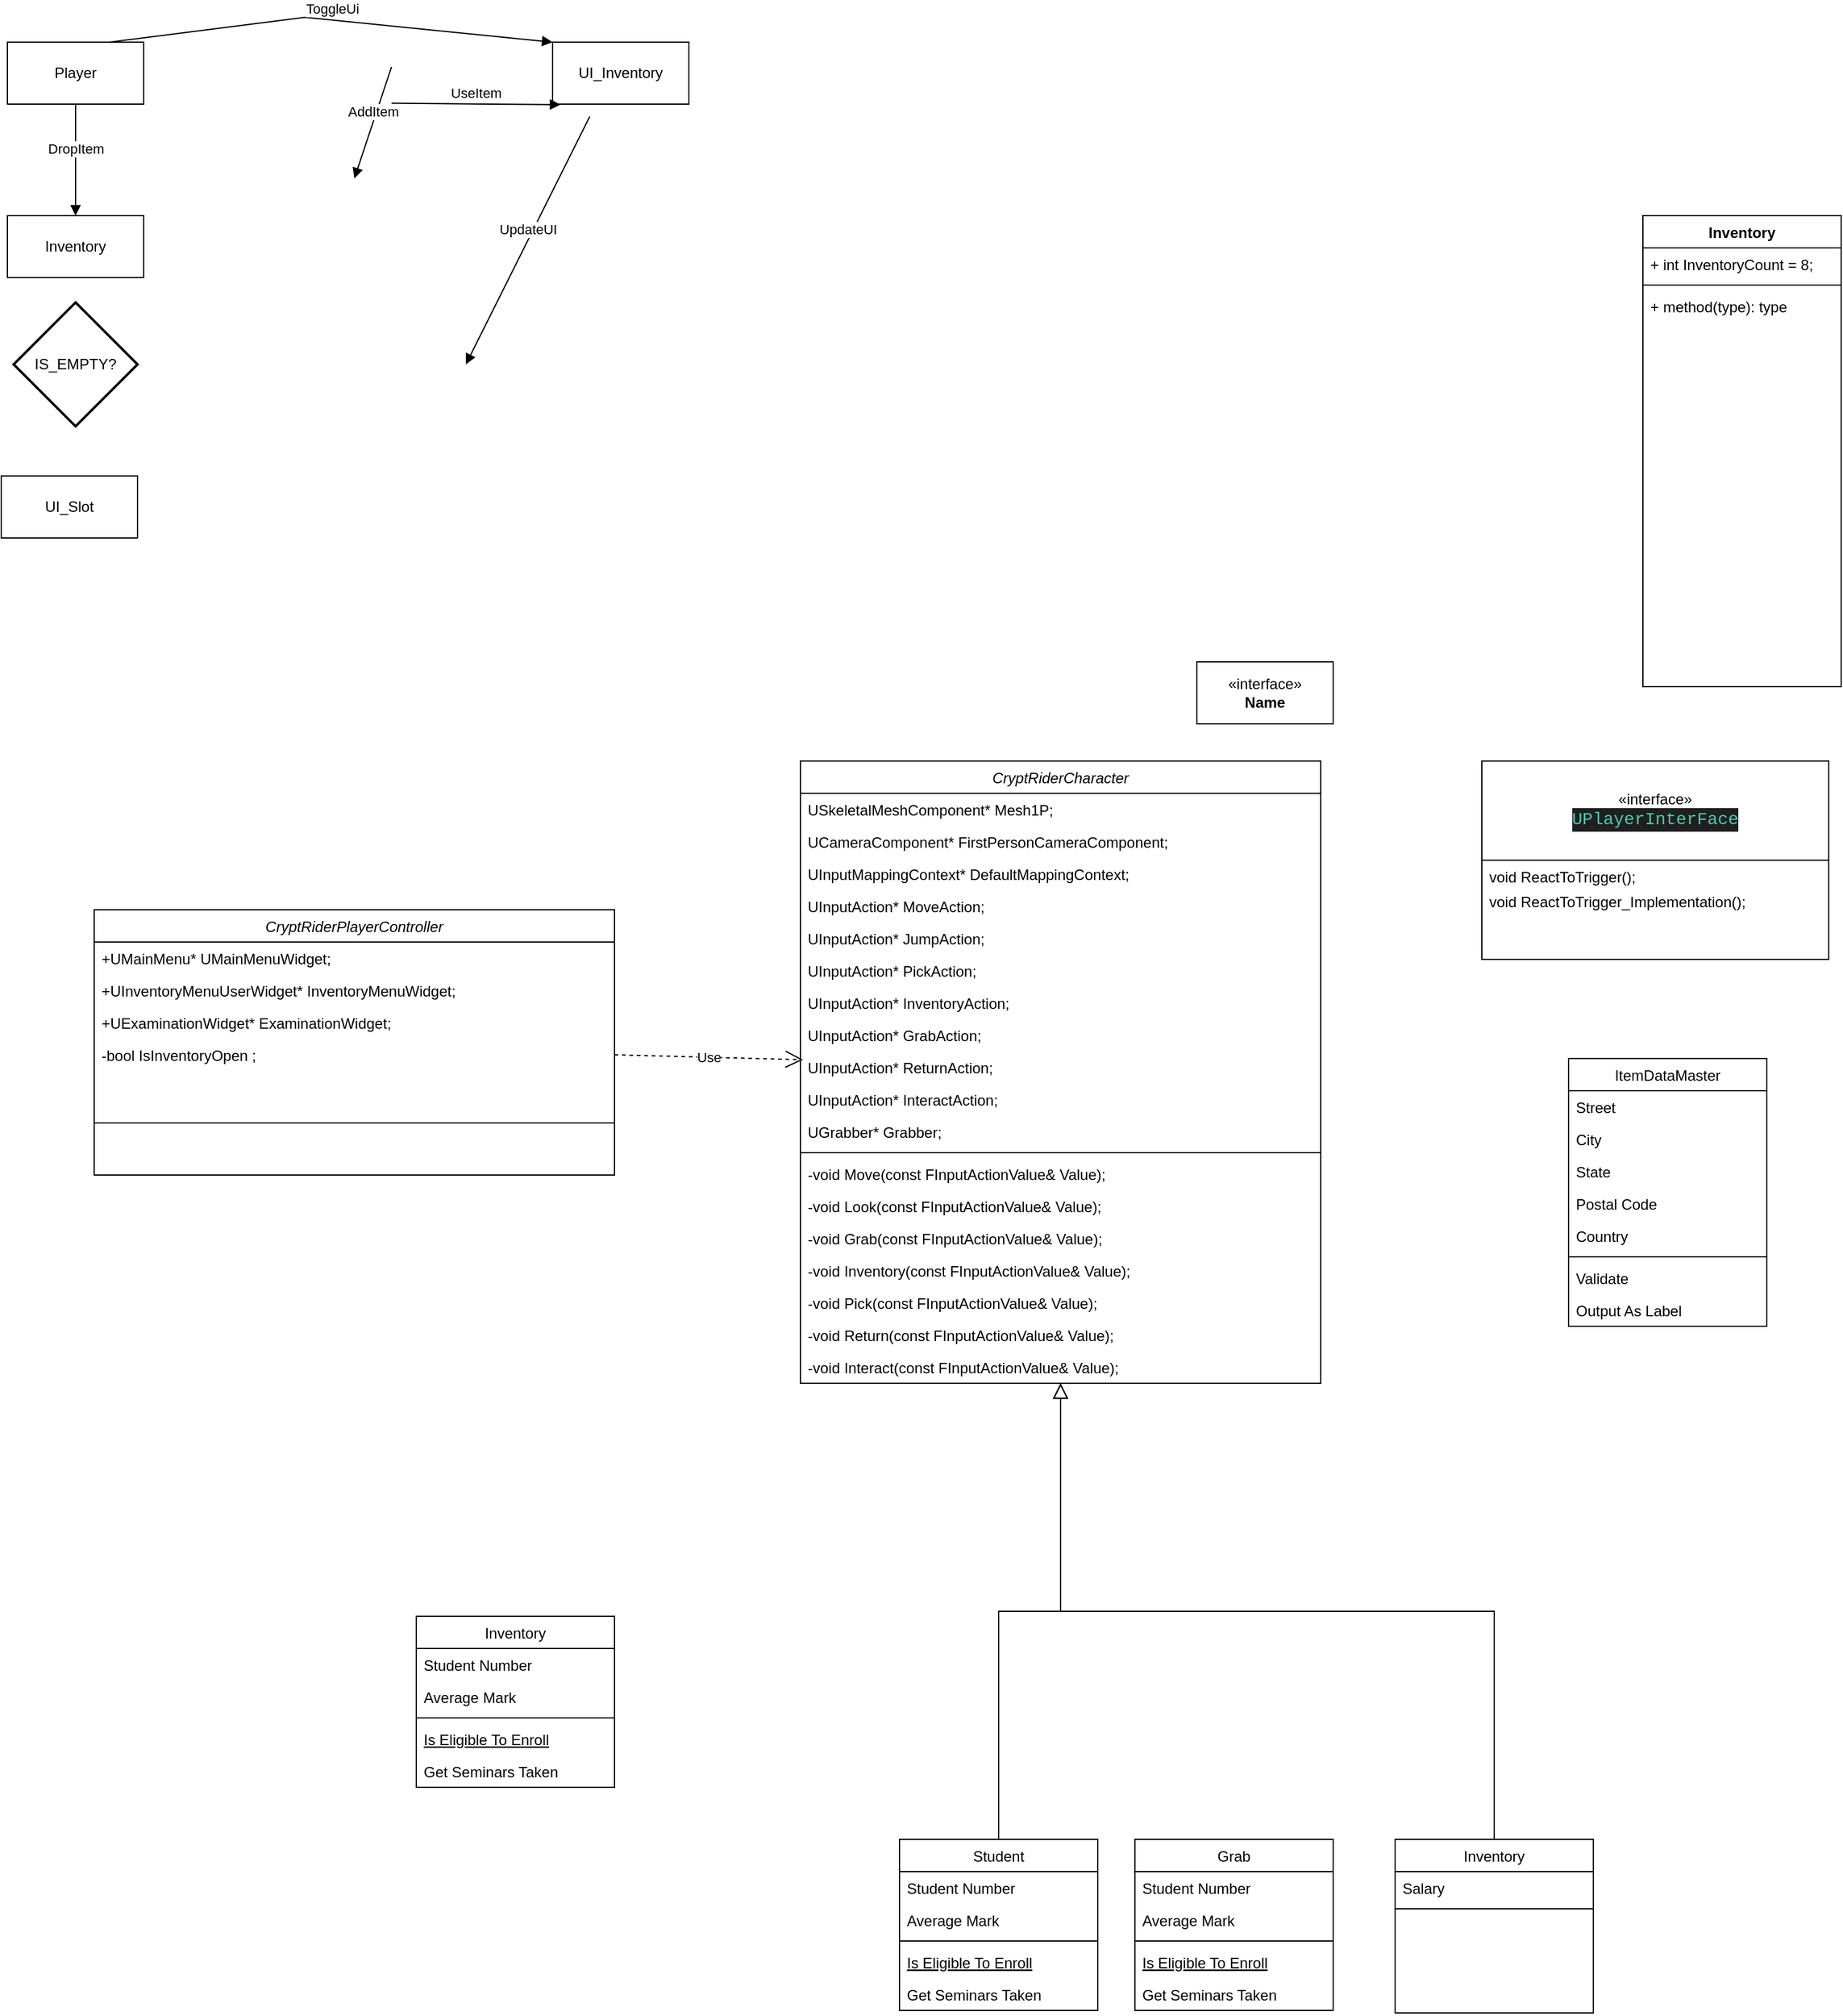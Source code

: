<mxfile version="24.4.6" type="device">
  <diagram id="C5RBs43oDa-KdzZeNtuy" name="Page-1">
    <mxGraphModel dx="2261" dy="1951" grid="1" gridSize="10" guides="1" tooltips="1" connect="1" arrows="1" fold="1" page="1" pageScale="1" pageWidth="827" pageHeight="1169" math="0" shadow="0">
      <root>
        <mxCell id="WIyWlLk6GJQsqaUBKTNV-0" />
        <mxCell id="WIyWlLk6GJQsqaUBKTNV-1" parent="WIyWlLk6GJQsqaUBKTNV-0" />
        <mxCell id="zkfFHV4jXpPFQw0GAbJ--0" value="CryptRiderCharacter&#xa;" style="swimlane;fontStyle=2;align=center;verticalAlign=top;childLayout=stackLayout;horizontal=1;startSize=26;horizontalStack=0;resizeParent=1;resizeLast=0;collapsible=1;marginBottom=0;rounded=0;shadow=0;strokeWidth=1;" parent="WIyWlLk6GJQsqaUBKTNV-1" vertex="1">
          <mxGeometry x="-40" y="-510" width="420" height="502" as="geometry">
            <mxRectangle x="230" y="140" width="160" height="26" as="alternateBounds" />
          </mxGeometry>
        </mxCell>
        <mxCell id="zkfFHV4jXpPFQw0GAbJ--1" value="USkeletalMeshComponent* Mesh1P;" style="text;align=left;verticalAlign=top;spacingLeft=4;spacingRight=4;overflow=hidden;rotatable=0;points=[[0,0.5],[1,0.5]];portConstraint=eastwest;" parent="zkfFHV4jXpPFQw0GAbJ--0" vertex="1">
          <mxGeometry y="26" width="420" height="26" as="geometry" />
        </mxCell>
        <mxCell id="zkfFHV4jXpPFQw0GAbJ--2" value="UCameraComponent* FirstPersonCameraComponent;" style="text;align=left;verticalAlign=top;spacingLeft=4;spacingRight=4;overflow=hidden;rotatable=0;points=[[0,0.5],[1,0.5]];portConstraint=eastwest;rounded=0;shadow=0;html=0;" parent="zkfFHV4jXpPFQw0GAbJ--0" vertex="1">
          <mxGeometry y="52" width="420" height="26" as="geometry" />
        </mxCell>
        <mxCell id="eDN52OBkXUeTAFozoMBN-20" value="&#x9;UInputMappingContext* DefaultMappingContext;&#xa;" style="text;align=left;verticalAlign=top;spacingLeft=4;spacingRight=4;overflow=hidden;rotatable=0;points=[[0,0.5],[1,0.5]];portConstraint=eastwest;rounded=0;shadow=0;html=0;" parent="zkfFHV4jXpPFQw0GAbJ--0" vertex="1">
          <mxGeometry y="78" width="420" height="26" as="geometry" />
        </mxCell>
        <mxCell id="eDN52OBkXUeTAFozoMBN-21" value="UInputAction* MoveAction;" style="text;align=left;verticalAlign=top;spacingLeft=4;spacingRight=4;overflow=hidden;rotatable=0;points=[[0,0.5],[1,0.5]];portConstraint=eastwest;rounded=0;shadow=0;html=0;" parent="zkfFHV4jXpPFQw0GAbJ--0" vertex="1">
          <mxGeometry y="104" width="420" height="26" as="geometry" />
        </mxCell>
        <mxCell id="eDN52OBkXUeTAFozoMBN-26" value="UInputAction* JumpAction;" style="text;align=left;verticalAlign=top;spacingLeft=4;spacingRight=4;overflow=hidden;rotatable=0;points=[[0,0.5],[1,0.5]];portConstraint=eastwest;rounded=0;shadow=0;html=0;" parent="zkfFHV4jXpPFQw0GAbJ--0" vertex="1">
          <mxGeometry y="130" width="420" height="26" as="geometry" />
        </mxCell>
        <mxCell id="eDN52OBkXUeTAFozoMBN-24" value="UInputAction* PickAction;" style="text;align=left;verticalAlign=top;spacingLeft=4;spacingRight=4;overflow=hidden;rotatable=0;points=[[0,0.5],[1,0.5]];portConstraint=eastwest;rounded=0;shadow=0;html=0;" parent="zkfFHV4jXpPFQw0GAbJ--0" vertex="1">
          <mxGeometry y="156" width="420" height="26" as="geometry" />
        </mxCell>
        <mxCell id="eDN52OBkXUeTAFozoMBN-23" value="UInputAction* InventoryAction;" style="text;align=left;verticalAlign=top;spacingLeft=4;spacingRight=4;overflow=hidden;rotatable=0;points=[[0,0.5],[1,0.5]];portConstraint=eastwest;rounded=0;shadow=0;html=0;" parent="zkfFHV4jXpPFQw0GAbJ--0" vertex="1">
          <mxGeometry y="182" width="420" height="26" as="geometry" />
        </mxCell>
        <mxCell id="eDN52OBkXUeTAFozoMBN-22" value="UInputAction* GrabAction;" style="text;align=left;verticalAlign=top;spacingLeft=4;spacingRight=4;overflow=hidden;rotatable=0;points=[[0,0.5],[1,0.5]];portConstraint=eastwest;rounded=0;shadow=0;html=0;" parent="zkfFHV4jXpPFQw0GAbJ--0" vertex="1">
          <mxGeometry y="208" width="420" height="26" as="geometry" />
        </mxCell>
        <mxCell id="eDN52OBkXUeTAFozoMBN-25" value="UInputAction* ReturnAction;" style="text;align=left;verticalAlign=top;spacingLeft=4;spacingRight=4;overflow=hidden;rotatable=0;points=[[0,0.5],[1,0.5]];portConstraint=eastwest;rounded=0;shadow=0;html=0;" parent="zkfFHV4jXpPFQw0GAbJ--0" vertex="1">
          <mxGeometry y="234" width="420" height="26" as="geometry" />
        </mxCell>
        <mxCell id="KK4oYZBCEOe4cmi9FUoc-0" value="UInputAction* InteractAction;" style="text;align=left;verticalAlign=top;spacingLeft=4;spacingRight=4;overflow=hidden;rotatable=0;points=[[0,0.5],[1,0.5]];portConstraint=eastwest;rounded=0;shadow=0;html=0;" vertex="1" parent="zkfFHV4jXpPFQw0GAbJ--0">
          <mxGeometry y="260" width="420" height="26" as="geometry" />
        </mxCell>
        <mxCell id="eDN52OBkXUeTAFozoMBN-13" value="UGrabber* Grabber;" style="text;align=left;verticalAlign=top;spacingLeft=4;spacingRight=4;overflow=hidden;rotatable=0;points=[[0,0.5],[1,0.5]];portConstraint=eastwest;rounded=0;shadow=0;html=0;" parent="zkfFHV4jXpPFQw0GAbJ--0" vertex="1">
          <mxGeometry y="286" width="420" height="26" as="geometry" />
        </mxCell>
        <mxCell id="zkfFHV4jXpPFQw0GAbJ--4" value="" style="line;html=1;strokeWidth=1;align=left;verticalAlign=middle;spacingTop=-1;spacingLeft=3;spacingRight=3;rotatable=0;labelPosition=right;points=[];portConstraint=eastwest;" parent="zkfFHV4jXpPFQw0GAbJ--0" vertex="1">
          <mxGeometry y="312" width="420" height="8" as="geometry" />
        </mxCell>
        <mxCell id="uVCGWHNPgr6KoikZg_TJ-12" value="-void Move(const FInputActionValue&amp; Value);" style="text;align=left;verticalAlign=top;spacingLeft=4;spacingRight=4;overflow=hidden;rotatable=0;points=[[0,0.5],[1,0.5]];portConstraint=eastwest;" parent="zkfFHV4jXpPFQw0GAbJ--0" vertex="1">
          <mxGeometry y="320" width="420" height="26" as="geometry" />
        </mxCell>
        <mxCell id="uVCGWHNPgr6KoikZg_TJ-13" value="-void Look(const FInputActionValue&amp; Value);" style="text;align=left;verticalAlign=top;spacingLeft=4;spacingRight=4;overflow=hidden;rotatable=0;points=[[0,0.5],[1,0.5]];portConstraint=eastwest;" parent="zkfFHV4jXpPFQw0GAbJ--0" vertex="1">
          <mxGeometry y="346" width="420" height="26" as="geometry" />
        </mxCell>
        <mxCell id="uVCGWHNPgr6KoikZg_TJ-14" value="-void Grab(const FInputActionValue&amp; Value);" style="text;align=left;verticalAlign=top;spacingLeft=4;spacingRight=4;overflow=hidden;rotatable=0;points=[[0,0.5],[1,0.5]];portConstraint=eastwest;" parent="zkfFHV4jXpPFQw0GAbJ--0" vertex="1">
          <mxGeometry y="372" width="420" height="26" as="geometry" />
        </mxCell>
        <mxCell id="uVCGWHNPgr6KoikZg_TJ-15" value="-void Inventory(const FInputActionValue&amp; Value);" style="text;align=left;verticalAlign=top;spacingLeft=4;spacingRight=4;overflow=hidden;rotatable=0;points=[[0,0.5],[1,0.5]];portConstraint=eastwest;" parent="zkfFHV4jXpPFQw0GAbJ--0" vertex="1">
          <mxGeometry y="398" width="420" height="26" as="geometry" />
        </mxCell>
        <mxCell id="uVCGWHNPgr6KoikZg_TJ-20" value="-void Pick(const FInputActionValue&amp; Value);" style="text;align=left;verticalAlign=top;spacingLeft=4;spacingRight=4;overflow=hidden;rotatable=0;points=[[0,0.5],[1,0.5]];portConstraint=eastwest;" parent="zkfFHV4jXpPFQw0GAbJ--0" vertex="1">
          <mxGeometry y="424" width="420" height="26" as="geometry" />
        </mxCell>
        <mxCell id="uVCGWHNPgr6KoikZg_TJ-21" value="-void Return(const FInputActionValue&amp; Value);" style="text;align=left;verticalAlign=top;spacingLeft=4;spacingRight=4;overflow=hidden;rotatable=0;points=[[0,0.5],[1,0.5]];portConstraint=eastwest;" parent="zkfFHV4jXpPFQw0GAbJ--0" vertex="1">
          <mxGeometry y="450" width="420" height="26" as="geometry" />
        </mxCell>
        <mxCell id="KK4oYZBCEOe4cmi9FUoc-1" value="-void Interact(const FInputActionValue&amp; Value);" style="text;align=left;verticalAlign=top;spacingLeft=4;spacingRight=4;overflow=hidden;rotatable=0;points=[[0,0.5],[1,0.5]];portConstraint=eastwest;" vertex="1" parent="zkfFHV4jXpPFQw0GAbJ--0">
          <mxGeometry y="476" width="420" height="26" as="geometry" />
        </mxCell>
        <mxCell id="zkfFHV4jXpPFQw0GAbJ--6" value="Student" style="swimlane;fontStyle=0;align=center;verticalAlign=top;childLayout=stackLayout;horizontal=1;startSize=26;horizontalStack=0;resizeParent=1;resizeLast=0;collapsible=1;marginBottom=0;rounded=0;shadow=0;strokeWidth=1;" parent="WIyWlLk6GJQsqaUBKTNV-1" vertex="1">
          <mxGeometry x="40" y="360" width="160" height="138" as="geometry">
            <mxRectangle x="130" y="380" width="160" height="26" as="alternateBounds" />
          </mxGeometry>
        </mxCell>
        <mxCell id="zkfFHV4jXpPFQw0GAbJ--7" value="Student Number" style="text;align=left;verticalAlign=top;spacingLeft=4;spacingRight=4;overflow=hidden;rotatable=0;points=[[0,0.5],[1,0.5]];portConstraint=eastwest;" parent="zkfFHV4jXpPFQw0GAbJ--6" vertex="1">
          <mxGeometry y="26" width="160" height="26" as="geometry" />
        </mxCell>
        <mxCell id="zkfFHV4jXpPFQw0GAbJ--8" value="Average Mark" style="text;align=left;verticalAlign=top;spacingLeft=4;spacingRight=4;overflow=hidden;rotatable=0;points=[[0,0.5],[1,0.5]];portConstraint=eastwest;rounded=0;shadow=0;html=0;" parent="zkfFHV4jXpPFQw0GAbJ--6" vertex="1">
          <mxGeometry y="52" width="160" height="26" as="geometry" />
        </mxCell>
        <mxCell id="zkfFHV4jXpPFQw0GAbJ--9" value="" style="line;html=1;strokeWidth=1;align=left;verticalAlign=middle;spacingTop=-1;spacingLeft=3;spacingRight=3;rotatable=0;labelPosition=right;points=[];portConstraint=eastwest;" parent="zkfFHV4jXpPFQw0GAbJ--6" vertex="1">
          <mxGeometry y="78" width="160" height="8" as="geometry" />
        </mxCell>
        <mxCell id="zkfFHV4jXpPFQw0GAbJ--10" value="Is Eligible To Enroll" style="text;align=left;verticalAlign=top;spacingLeft=4;spacingRight=4;overflow=hidden;rotatable=0;points=[[0,0.5],[1,0.5]];portConstraint=eastwest;fontStyle=4" parent="zkfFHV4jXpPFQw0GAbJ--6" vertex="1">
          <mxGeometry y="86" width="160" height="26" as="geometry" />
        </mxCell>
        <mxCell id="zkfFHV4jXpPFQw0GAbJ--11" value="Get Seminars Taken" style="text;align=left;verticalAlign=top;spacingLeft=4;spacingRight=4;overflow=hidden;rotatable=0;points=[[0,0.5],[1,0.5]];portConstraint=eastwest;" parent="zkfFHV4jXpPFQw0GAbJ--6" vertex="1">
          <mxGeometry y="112" width="160" height="26" as="geometry" />
        </mxCell>
        <mxCell id="zkfFHV4jXpPFQw0GAbJ--12" value="" style="endArrow=block;endSize=10;endFill=0;shadow=0;strokeWidth=1;rounded=0;curved=0;edgeStyle=elbowEdgeStyle;elbow=vertical;" parent="WIyWlLk6GJQsqaUBKTNV-1" source="zkfFHV4jXpPFQw0GAbJ--6" target="zkfFHV4jXpPFQw0GAbJ--0" edge="1">
          <mxGeometry width="160" relative="1" as="geometry">
            <mxPoint x="200" y="203" as="sourcePoint" />
            <mxPoint x="200" y="203" as="targetPoint" />
          </mxGeometry>
        </mxCell>
        <mxCell id="zkfFHV4jXpPFQw0GAbJ--13" value="Inventory" style="swimlane;fontStyle=0;align=center;verticalAlign=top;childLayout=stackLayout;horizontal=1;startSize=26;horizontalStack=0;resizeParent=1;resizeLast=0;collapsible=1;marginBottom=0;rounded=0;shadow=0;strokeWidth=1;" parent="WIyWlLk6GJQsqaUBKTNV-1" vertex="1">
          <mxGeometry x="440" y="360" width="160" height="140" as="geometry">
            <mxRectangle x="340" y="380" width="170" height="26" as="alternateBounds" />
          </mxGeometry>
        </mxCell>
        <mxCell id="zkfFHV4jXpPFQw0GAbJ--14" value="Salary" style="text;align=left;verticalAlign=top;spacingLeft=4;spacingRight=4;overflow=hidden;rotatable=0;points=[[0,0.5],[1,0.5]];portConstraint=eastwest;" parent="zkfFHV4jXpPFQw0GAbJ--13" vertex="1">
          <mxGeometry y="26" width="160" height="26" as="geometry" />
        </mxCell>
        <mxCell id="zkfFHV4jXpPFQw0GAbJ--15" value="" style="line;html=1;strokeWidth=1;align=left;verticalAlign=middle;spacingTop=-1;spacingLeft=3;spacingRight=3;rotatable=0;labelPosition=right;points=[];portConstraint=eastwest;" parent="zkfFHV4jXpPFQw0GAbJ--13" vertex="1">
          <mxGeometry y="52" width="160" height="8" as="geometry" />
        </mxCell>
        <mxCell id="zkfFHV4jXpPFQw0GAbJ--16" value="" style="endArrow=block;endSize=10;endFill=0;shadow=0;strokeWidth=1;rounded=0;curved=0;edgeStyle=elbowEdgeStyle;elbow=vertical;" parent="WIyWlLk6GJQsqaUBKTNV-1" source="zkfFHV4jXpPFQw0GAbJ--13" target="zkfFHV4jXpPFQw0GAbJ--0" edge="1">
          <mxGeometry width="160" relative="1" as="geometry">
            <mxPoint x="210" y="373" as="sourcePoint" />
            <mxPoint x="310" y="271" as="targetPoint" />
          </mxGeometry>
        </mxCell>
        <mxCell id="zkfFHV4jXpPFQw0GAbJ--17" value="ItemDataMaster&#xa;" style="swimlane;fontStyle=0;align=center;verticalAlign=top;childLayout=stackLayout;horizontal=1;startSize=26;horizontalStack=0;resizeParent=1;resizeLast=0;collapsible=1;marginBottom=0;rounded=0;shadow=0;strokeWidth=1;" parent="WIyWlLk6GJQsqaUBKTNV-1" vertex="1">
          <mxGeometry x="580" y="-270" width="160" height="216" as="geometry">
            <mxRectangle x="580" y="-270" width="160" height="26" as="alternateBounds" />
          </mxGeometry>
        </mxCell>
        <mxCell id="zkfFHV4jXpPFQw0GAbJ--18" value="Street" style="text;align=left;verticalAlign=top;spacingLeft=4;spacingRight=4;overflow=hidden;rotatable=0;points=[[0,0.5],[1,0.5]];portConstraint=eastwest;" parent="zkfFHV4jXpPFQw0GAbJ--17" vertex="1">
          <mxGeometry y="26" width="160" height="26" as="geometry" />
        </mxCell>
        <mxCell id="zkfFHV4jXpPFQw0GAbJ--19" value="City" style="text;align=left;verticalAlign=top;spacingLeft=4;spacingRight=4;overflow=hidden;rotatable=0;points=[[0,0.5],[1,0.5]];portConstraint=eastwest;rounded=0;shadow=0;html=0;" parent="zkfFHV4jXpPFQw0GAbJ--17" vertex="1">
          <mxGeometry y="52" width="160" height="26" as="geometry" />
        </mxCell>
        <mxCell id="zkfFHV4jXpPFQw0GAbJ--20" value="State" style="text;align=left;verticalAlign=top;spacingLeft=4;spacingRight=4;overflow=hidden;rotatable=0;points=[[0,0.5],[1,0.5]];portConstraint=eastwest;rounded=0;shadow=0;html=0;" parent="zkfFHV4jXpPFQw0GAbJ--17" vertex="1">
          <mxGeometry y="78" width="160" height="26" as="geometry" />
        </mxCell>
        <mxCell id="zkfFHV4jXpPFQw0GAbJ--21" value="Postal Code" style="text;align=left;verticalAlign=top;spacingLeft=4;spacingRight=4;overflow=hidden;rotatable=0;points=[[0,0.5],[1,0.5]];portConstraint=eastwest;rounded=0;shadow=0;html=0;" parent="zkfFHV4jXpPFQw0GAbJ--17" vertex="1">
          <mxGeometry y="104" width="160" height="26" as="geometry" />
        </mxCell>
        <mxCell id="zkfFHV4jXpPFQw0GAbJ--22" value="Country" style="text;align=left;verticalAlign=top;spacingLeft=4;spacingRight=4;overflow=hidden;rotatable=0;points=[[0,0.5],[1,0.5]];portConstraint=eastwest;rounded=0;shadow=0;html=0;" parent="zkfFHV4jXpPFQw0GAbJ--17" vertex="1">
          <mxGeometry y="130" width="160" height="26" as="geometry" />
        </mxCell>
        <mxCell id="zkfFHV4jXpPFQw0GAbJ--23" value="" style="line;html=1;strokeWidth=1;align=left;verticalAlign=middle;spacingTop=-1;spacingLeft=3;spacingRight=3;rotatable=0;labelPosition=right;points=[];portConstraint=eastwest;" parent="zkfFHV4jXpPFQw0GAbJ--17" vertex="1">
          <mxGeometry y="156" width="160" height="8" as="geometry" />
        </mxCell>
        <mxCell id="zkfFHV4jXpPFQw0GAbJ--24" value="Validate" style="text;align=left;verticalAlign=top;spacingLeft=4;spacingRight=4;overflow=hidden;rotatable=0;points=[[0,0.5],[1,0.5]];portConstraint=eastwest;" parent="zkfFHV4jXpPFQw0GAbJ--17" vertex="1">
          <mxGeometry y="164" width="160" height="26" as="geometry" />
        </mxCell>
        <mxCell id="zkfFHV4jXpPFQw0GAbJ--25" value="Output As Label" style="text;align=left;verticalAlign=top;spacingLeft=4;spacingRight=4;overflow=hidden;rotatable=0;points=[[0,0.5],[1,0.5]];portConstraint=eastwest;" parent="zkfFHV4jXpPFQw0GAbJ--17" vertex="1">
          <mxGeometry y="190" width="160" height="26" as="geometry" />
        </mxCell>
        <mxCell id="ipIYU7O5Qae243Bw0HtW-0" value="Grab" style="swimlane;fontStyle=0;align=center;verticalAlign=top;childLayout=stackLayout;horizontal=1;startSize=26;horizontalStack=0;resizeParent=1;resizeLast=0;collapsible=1;marginBottom=0;rounded=0;shadow=0;strokeWidth=1;" parent="WIyWlLk6GJQsqaUBKTNV-1" vertex="1">
          <mxGeometry x="230" y="360" width="160" height="138" as="geometry">
            <mxRectangle x="130" y="380" width="160" height="26" as="alternateBounds" />
          </mxGeometry>
        </mxCell>
        <mxCell id="ipIYU7O5Qae243Bw0HtW-1" value="Student Number" style="text;align=left;verticalAlign=top;spacingLeft=4;spacingRight=4;overflow=hidden;rotatable=0;points=[[0,0.5],[1,0.5]];portConstraint=eastwest;" parent="ipIYU7O5Qae243Bw0HtW-0" vertex="1">
          <mxGeometry y="26" width="160" height="26" as="geometry" />
        </mxCell>
        <mxCell id="ipIYU7O5Qae243Bw0HtW-2" value="Average Mark" style="text;align=left;verticalAlign=top;spacingLeft=4;spacingRight=4;overflow=hidden;rotatable=0;points=[[0,0.5],[1,0.5]];portConstraint=eastwest;rounded=0;shadow=0;html=0;" parent="ipIYU7O5Qae243Bw0HtW-0" vertex="1">
          <mxGeometry y="52" width="160" height="26" as="geometry" />
        </mxCell>
        <mxCell id="ipIYU7O5Qae243Bw0HtW-3" value="" style="line;html=1;strokeWidth=1;align=left;verticalAlign=middle;spacingTop=-1;spacingLeft=3;spacingRight=3;rotatable=0;labelPosition=right;points=[];portConstraint=eastwest;" parent="ipIYU7O5Qae243Bw0HtW-0" vertex="1">
          <mxGeometry y="78" width="160" height="8" as="geometry" />
        </mxCell>
        <mxCell id="ipIYU7O5Qae243Bw0HtW-4" value="Is Eligible To Enroll" style="text;align=left;verticalAlign=top;spacingLeft=4;spacingRight=4;overflow=hidden;rotatable=0;points=[[0,0.5],[1,0.5]];portConstraint=eastwest;fontStyle=4" parent="ipIYU7O5Qae243Bw0HtW-0" vertex="1">
          <mxGeometry y="86" width="160" height="26" as="geometry" />
        </mxCell>
        <mxCell id="ipIYU7O5Qae243Bw0HtW-5" value="Get Seminars Taken" style="text;align=left;verticalAlign=top;spacingLeft=4;spacingRight=4;overflow=hidden;rotatable=0;points=[[0,0.5],[1,0.5]];portConstraint=eastwest;" parent="ipIYU7O5Qae243Bw0HtW-0" vertex="1">
          <mxGeometry y="112" width="160" height="26" as="geometry" />
        </mxCell>
        <mxCell id="ipIYU7O5Qae243Bw0HtW-6" value="Inventory" style="swimlane;fontStyle=0;align=center;verticalAlign=top;childLayout=stackLayout;horizontal=1;startSize=26;horizontalStack=0;resizeParent=1;resizeLast=0;collapsible=1;marginBottom=0;rounded=0;shadow=0;strokeWidth=1;" parent="WIyWlLk6GJQsqaUBKTNV-1" vertex="1">
          <mxGeometry x="-350" y="180" width="160" height="138" as="geometry">
            <mxRectangle x="130" y="380" width="160" height="26" as="alternateBounds" />
          </mxGeometry>
        </mxCell>
        <mxCell id="ipIYU7O5Qae243Bw0HtW-7" value="Student Number" style="text;align=left;verticalAlign=top;spacingLeft=4;spacingRight=4;overflow=hidden;rotatable=0;points=[[0,0.5],[1,0.5]];portConstraint=eastwest;" parent="ipIYU7O5Qae243Bw0HtW-6" vertex="1">
          <mxGeometry y="26" width="160" height="26" as="geometry" />
        </mxCell>
        <mxCell id="ipIYU7O5Qae243Bw0HtW-8" value="Average Mark" style="text;align=left;verticalAlign=top;spacingLeft=4;spacingRight=4;overflow=hidden;rotatable=0;points=[[0,0.5],[1,0.5]];portConstraint=eastwest;rounded=0;shadow=0;html=0;" parent="ipIYU7O5Qae243Bw0HtW-6" vertex="1">
          <mxGeometry y="52" width="160" height="26" as="geometry" />
        </mxCell>
        <mxCell id="ipIYU7O5Qae243Bw0HtW-9" value="" style="line;html=1;strokeWidth=1;align=left;verticalAlign=middle;spacingTop=-1;spacingLeft=3;spacingRight=3;rotatable=0;labelPosition=right;points=[];portConstraint=eastwest;" parent="ipIYU7O5Qae243Bw0HtW-6" vertex="1">
          <mxGeometry y="78" width="160" height="8" as="geometry" />
        </mxCell>
        <mxCell id="ipIYU7O5Qae243Bw0HtW-10" value="Is Eligible To Enroll" style="text;align=left;verticalAlign=top;spacingLeft=4;spacingRight=4;overflow=hidden;rotatable=0;points=[[0,0.5],[1,0.5]];portConstraint=eastwest;fontStyle=4" parent="ipIYU7O5Qae243Bw0HtW-6" vertex="1">
          <mxGeometry y="86" width="160" height="26" as="geometry" />
        </mxCell>
        <mxCell id="ipIYU7O5Qae243Bw0HtW-11" value="Get Seminars Taken" style="text;align=left;verticalAlign=top;spacingLeft=4;spacingRight=4;overflow=hidden;rotatable=0;points=[[0,0.5],[1,0.5]];portConstraint=eastwest;" parent="ipIYU7O5Qae243Bw0HtW-6" vertex="1">
          <mxGeometry y="112" width="160" height="26" as="geometry" />
        </mxCell>
        <mxCell id="uVCGWHNPgr6KoikZg_TJ-0" value="CryptRiderPlayerController&#xa;" style="swimlane;fontStyle=2;align=center;verticalAlign=top;childLayout=stackLayout;horizontal=1;startSize=26;horizontalStack=0;resizeParent=1;resizeLast=0;collapsible=1;marginBottom=0;rounded=0;shadow=0;strokeWidth=1;" parent="WIyWlLk6GJQsqaUBKTNV-1" vertex="1">
          <mxGeometry x="-610" y="-390" width="420" height="214" as="geometry">
            <mxRectangle x="230" y="140" width="160" height="26" as="alternateBounds" />
          </mxGeometry>
        </mxCell>
        <mxCell id="eDN52OBkXUeTAFozoMBN-32" value="+UMainMenu* UMainMenuWidget;" style="text;align=left;verticalAlign=top;spacingLeft=4;spacingRight=4;overflow=hidden;rotatable=0;points=[[0,0.5],[1,0.5]];portConstraint=eastwest;rounded=0;shadow=0;html=0;" parent="uVCGWHNPgr6KoikZg_TJ-0" vertex="1">
          <mxGeometry y="26" width="420" height="26" as="geometry" />
        </mxCell>
        <mxCell id="eDN52OBkXUeTAFozoMBN-35" value="+UInventoryMenuUserWidget* InventoryMenuWidget;" style="text;align=left;verticalAlign=top;spacingLeft=4;spacingRight=4;overflow=hidden;rotatable=0;points=[[0,0.5],[1,0.5]];portConstraint=eastwest;rounded=0;shadow=0;html=0;" parent="uVCGWHNPgr6KoikZg_TJ-0" vertex="1">
          <mxGeometry y="52" width="420" height="26" as="geometry" />
        </mxCell>
        <mxCell id="eDN52OBkXUeTAFozoMBN-34" value="+UExaminationWidget* ExaminationWidget;" style="text;align=left;verticalAlign=top;spacingLeft=4;spacingRight=4;overflow=hidden;rotatable=0;points=[[0,0.5],[1,0.5]];portConstraint=eastwest;rounded=0;shadow=0;html=0;" parent="uVCGWHNPgr6KoikZg_TJ-0" vertex="1">
          <mxGeometry y="78" width="420" height="26" as="geometry" />
        </mxCell>
        <mxCell id="eDN52OBkXUeTAFozoMBN-33" value="-bool IsInventoryOpen ;" style="text;align=left;verticalAlign=top;spacingLeft=4;spacingRight=4;overflow=hidden;rotatable=0;points=[[0,0.5],[1,0.5]];portConstraint=eastwest;rounded=0;shadow=0;html=0;" parent="uVCGWHNPgr6KoikZg_TJ-0" vertex="1">
          <mxGeometry y="104" width="420" height="26" as="geometry" />
        </mxCell>
        <mxCell id="uVCGWHNPgr6KoikZg_TJ-11" value="" style="line;html=1;strokeWidth=1;align=left;verticalAlign=middle;spacingTop=-1;spacingLeft=3;spacingRight=3;rotatable=0;labelPosition=right;points=[];portConstraint=eastwest;" parent="uVCGWHNPgr6KoikZg_TJ-0" vertex="1">
          <mxGeometry y="130" width="420" height="84" as="geometry" />
        </mxCell>
        <mxCell id="eDN52OBkXUeTAFozoMBN-28" value="Inventory&lt;div&gt;&lt;br&gt;&lt;/div&gt;" style="swimlane;fontStyle=1;align=center;verticalAlign=top;childLayout=stackLayout;horizontal=1;startSize=26;horizontalStack=0;resizeParent=1;resizeParentMax=0;resizeLast=0;collapsible=1;marginBottom=0;whiteSpace=wrap;html=1;" parent="WIyWlLk6GJQsqaUBKTNV-1" vertex="1">
          <mxGeometry x="640" y="-950" width="160" height="380" as="geometry" />
        </mxCell>
        <mxCell id="eDN52OBkXUeTAFozoMBN-29" value="+&amp;nbsp;int InventoryCount = 8;" style="text;strokeColor=none;fillColor=none;align=left;verticalAlign=top;spacingLeft=4;spacingRight=4;overflow=hidden;rotatable=0;points=[[0,0.5],[1,0.5]];portConstraint=eastwest;whiteSpace=wrap;html=1;" parent="eDN52OBkXUeTAFozoMBN-28" vertex="1">
          <mxGeometry y="26" width="160" height="26" as="geometry" />
        </mxCell>
        <mxCell id="eDN52OBkXUeTAFozoMBN-30" value="" style="line;strokeWidth=1;fillColor=none;align=left;verticalAlign=middle;spacingTop=-1;spacingLeft=3;spacingRight=3;rotatable=0;labelPosition=right;points=[];portConstraint=eastwest;strokeColor=inherit;" parent="eDN52OBkXUeTAFozoMBN-28" vertex="1">
          <mxGeometry y="52" width="160" height="8" as="geometry" />
        </mxCell>
        <mxCell id="eDN52OBkXUeTAFozoMBN-31" value="+ method(type): type" style="text;strokeColor=none;fillColor=none;align=left;verticalAlign=top;spacingLeft=4;spacingRight=4;overflow=hidden;rotatable=0;points=[[0,0.5],[1,0.5]];portConstraint=eastwest;whiteSpace=wrap;html=1;" parent="eDN52OBkXUeTAFozoMBN-28" vertex="1">
          <mxGeometry y="60" width="160" height="320" as="geometry" />
        </mxCell>
        <mxCell id="edOlaE4VCkD9BRVF62kr-0" value="Player" style="html=1;whiteSpace=wrap;" parent="WIyWlLk6GJQsqaUBKTNV-1" vertex="1">
          <mxGeometry x="-680" y="-1090" width="110" height="50" as="geometry" />
        </mxCell>
        <mxCell id="edOlaE4VCkD9BRVF62kr-2" value="DropItem" style="html=1;verticalAlign=bottom;endArrow=block;curved=0;rounded=0;entryX=0.5;entryY=0;entryDx=0;entryDy=0;exitX=0.5;exitY=1;exitDx=0;exitDy=0;" parent="WIyWlLk6GJQsqaUBKTNV-1" source="edOlaE4VCkD9BRVF62kr-0" target="edOlaE4VCkD9BRVF62kr-3" edge="1">
          <mxGeometry width="80" relative="1" as="geometry">
            <mxPoint x="-570" y="-1080" as="sourcePoint" />
            <mxPoint x="-490" y="-1080" as="targetPoint" />
          </mxGeometry>
        </mxCell>
        <mxCell id="edOlaE4VCkD9BRVF62kr-3" value="Inventory" style="html=1;whiteSpace=wrap;" parent="WIyWlLk6GJQsqaUBKTNV-1" vertex="1">
          <mxGeometry x="-680" y="-950" width="110" height="50" as="geometry" />
        </mxCell>
        <mxCell id="edOlaE4VCkD9BRVF62kr-4" value="AddItem" style="html=1;verticalAlign=bottom;endArrow=block;curved=0;rounded=0;" parent="WIyWlLk6GJQsqaUBKTNV-1" edge="1">
          <mxGeometry width="80" relative="1" as="geometry">
            <mxPoint x="-370" y="-1070" as="sourcePoint" />
            <mxPoint x="-400" y="-980" as="targetPoint" />
          </mxGeometry>
        </mxCell>
        <mxCell id="edOlaE4VCkD9BRVF62kr-5" value="UI_Inventory" style="html=1;whiteSpace=wrap;" parent="WIyWlLk6GJQsqaUBKTNV-1" vertex="1">
          <mxGeometry x="-240" y="-1090" width="110" height="50" as="geometry" />
        </mxCell>
        <mxCell id="edOlaE4VCkD9BRVF62kr-6" value="ToggleUi" style="html=1;verticalAlign=bottom;endArrow=block;curved=0;rounded=0;entryX=0;entryY=0;entryDx=0;entryDy=0;exitX=0.75;exitY=0;exitDx=0;exitDy=0;" parent="WIyWlLk6GJQsqaUBKTNV-1" source="edOlaE4VCkD9BRVF62kr-0" target="edOlaE4VCkD9BRVF62kr-5" edge="1">
          <mxGeometry x="0.007" width="80" relative="1" as="geometry">
            <mxPoint x="-630" y="-1020" as="sourcePoint" />
            <mxPoint x="-600" y="-950" as="targetPoint" />
            <Array as="points">
              <mxPoint x="-440" y="-1110" />
            </Array>
            <mxPoint as="offset" />
          </mxGeometry>
        </mxCell>
        <mxCell id="edOlaE4VCkD9BRVF62kr-7" value="UpdateUI" style="html=1;verticalAlign=bottom;endArrow=block;curved=0;rounded=0;" parent="WIyWlLk6GJQsqaUBKTNV-1" edge="1">
          <mxGeometry width="80" relative="1" as="geometry">
            <mxPoint x="-210" y="-1030" as="sourcePoint" />
            <mxPoint x="-310" y="-830" as="targetPoint" />
            <Array as="points" />
          </mxGeometry>
        </mxCell>
        <mxCell id="edOlaE4VCkD9BRVF62kr-8" value="UI_Slot" style="html=1;whiteSpace=wrap;" parent="WIyWlLk6GJQsqaUBKTNV-1" vertex="1">
          <mxGeometry x="-685" y="-740" width="110" height="50" as="geometry" />
        </mxCell>
        <mxCell id="edOlaE4VCkD9BRVF62kr-10" value="UseItem" style="html=1;verticalAlign=bottom;endArrow=block;curved=0;rounded=0;entryX=0.058;entryY=1.008;entryDx=0;entryDy=0;entryPerimeter=0;" parent="WIyWlLk6GJQsqaUBKTNV-1" target="edOlaE4VCkD9BRVF62kr-5" edge="1">
          <mxGeometry width="80" relative="1" as="geometry">
            <mxPoint x="-370" y="-1040.69" as="sourcePoint" />
            <mxPoint x="-290" y="-1040" as="targetPoint" />
          </mxGeometry>
        </mxCell>
        <mxCell id="edOlaE4VCkD9BRVF62kr-11" value="IS_EMPTY?" style="strokeWidth=2;html=1;shape=mxgraph.flowchart.decision;whiteSpace=wrap;" parent="WIyWlLk6GJQsqaUBKTNV-1" vertex="1">
          <mxGeometry x="-675" y="-880" width="100" height="100" as="geometry" />
        </mxCell>
        <mxCell id="hQsDWOVWVgSKDPPsYsTx-0" value="Use" style="endArrow=open;endSize=12;dashed=1;html=1;rounded=0;exitX=1;exitY=0.5;exitDx=0;exitDy=0;entryX=0.005;entryY=0.269;entryDx=0;entryDy=0;entryPerimeter=0;" parent="WIyWlLk6GJQsqaUBKTNV-1" edge="1" target="eDN52OBkXUeTAFozoMBN-25" source="eDN52OBkXUeTAFozoMBN-33">
          <mxGeometry width="160" relative="1" as="geometry">
            <mxPoint y="-260" as="sourcePoint" />
            <mxPoint x="90" y="-260" as="targetPoint" />
          </mxGeometry>
        </mxCell>
        <mxCell id="KK4oYZBCEOe4cmi9FUoc-2" value="&amp;laquo;interface&amp;raquo;&lt;br&gt;&lt;b&gt;Name&lt;/b&gt;" style="html=1;whiteSpace=wrap;" vertex="1" parent="WIyWlLk6GJQsqaUBKTNV-1">
          <mxGeometry x="280" y="-590" width="110" height="50" as="geometry" />
        </mxCell>
        <mxCell id="KK4oYZBCEOe4cmi9FUoc-9" value="" style="group" vertex="1" connectable="0" parent="WIyWlLk6GJQsqaUBKTNV-1">
          <mxGeometry x="510" y="-510" width="280" height="160" as="geometry" />
        </mxCell>
        <mxCell id="KK4oYZBCEOe4cmi9FUoc-3" value="«interface»&lt;br&gt;&lt;div style=&quot;color: rgb(204, 204, 204); background-color: rgb(31, 31, 31); font-family: Consolas, &amp;quot;Courier New&amp;quot;, monospace; font-size: 14px; line-height: 19px; white-space: pre;&quot;&gt;&lt;span style=&quot;color: #4ec9b0;&quot;&gt;UPlayerInterFace&lt;/span&gt;&lt;/div&gt;" style="html=1;whiteSpace=wrap;" vertex="1" parent="KK4oYZBCEOe4cmi9FUoc-9">
          <mxGeometry width="280" height="80" as="geometry" />
        </mxCell>
        <mxCell id="KK4oYZBCEOe4cmi9FUoc-8" value="" style="group" vertex="1" connectable="0" parent="KK4oYZBCEOe4cmi9FUoc-9">
          <mxGeometry y="80" width="280" height="80" as="geometry" />
        </mxCell>
        <mxCell id="KK4oYZBCEOe4cmi9FUoc-5" value="&lt;span style=&quot;color: rgba(0, 0, 0, 0); font-family: monospace; font-size: 0px; text-align: start; text-wrap: nowrap;&quot;&gt;%3CmxGraphModel%3E%3Croot%3E%3CmxCell%20id%3D%220%22%2F%3E%3CmxCell%20id%3D%221%22%20parent%3D%220%22%2F%3E%3CmxCell%20id%3D%222%22%20value%3D%22-void%20Move(const%20FInputActionValue%26amp%3B%20Value)%3B%22%20style%3D%22text%3Balign%3Dleft%3BverticalAlign%3Dtop%3BspacingLeft%3D4%3BspacingRight%3D4%3Boverflow%3Dhidden%3Brotatable%3D0%3Bpoints%3D%5B%5B0%2C0.5%5D%2C%5B1%2C0.5%5D%5D%3BportConstraint%3Deastwest%3B%22%20vertex%3D%221%22%20parent%3D%221%22%3E%3CmxGeometry%20x%3D%22-40%22%20y%3D%22-190%22%20width%3D%22420%22%20height%3D%2226%22%20as%3D%22geometry%22%2F%3E%3C%2FmxCell%3E%3C%2Froot%3E%3C%2FmxGraphModel%3E&lt;/span&gt;" style="html=1;whiteSpace=wrap;" vertex="1" parent="KK4oYZBCEOe4cmi9FUoc-8">
          <mxGeometry width="280" height="80" as="geometry" />
        </mxCell>
        <mxCell id="KK4oYZBCEOe4cmi9FUoc-6" value="void ReactToTrigger();&#xa;" style="text;align=left;verticalAlign=top;spacingLeft=4;spacingRight=4;overflow=hidden;rotatable=0;points=[[0,0.5],[1,0.5]];portConstraint=eastwest;" vertex="1" parent="KK4oYZBCEOe4cmi9FUoc-8">
          <mxGeometry width="280" height="26" as="geometry" />
        </mxCell>
        <mxCell id="KK4oYZBCEOe4cmi9FUoc-7" value="void ReactToTrigger_Implementation();" style="text;align=left;verticalAlign=top;spacingLeft=4;spacingRight=4;overflow=hidden;rotatable=0;points=[[0,0.5],[1,0.5]];portConstraint=eastwest;" vertex="1" parent="KK4oYZBCEOe4cmi9FUoc-8">
          <mxGeometry y="20" width="280" height="26" as="geometry" />
        </mxCell>
      </root>
    </mxGraphModel>
  </diagram>
</mxfile>
